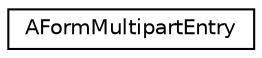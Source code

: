 digraph "Graphical Class Hierarchy"
{
 // LATEX_PDF_SIZE
  edge [fontname="Helvetica",fontsize="10",labelfontname="Helvetica",labelfontsize="10"];
  node [fontname="Helvetica",fontsize="10",shape=record];
  rankdir="LR";
  Node0 [label="AFormMultipartEntry",height=0.2,width=0.4,color="black", fillcolor="white", style="filled",URL="$structAFormMultipartEntry.html",tooltip=" "];
}
